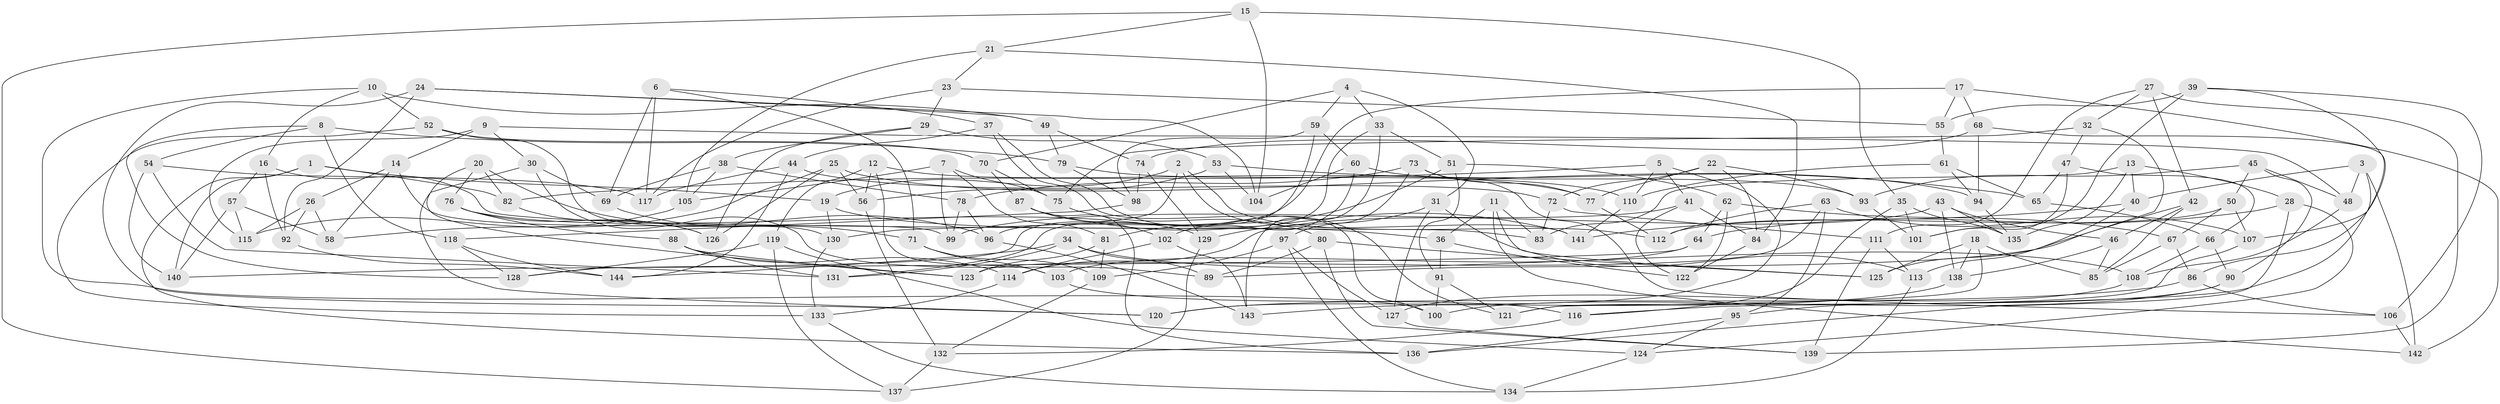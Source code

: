 // coarse degree distribution, {4: 0.3448275862068966, 6: 0.39080459770114945, 5: 0.21839080459770116, 3: 0.034482758620689655, 2: 0.011494252873563218}
// Generated by graph-tools (version 1.1) at 2025/38/03/04/25 23:38:17]
// undirected, 144 vertices, 288 edges
graph export_dot {
  node [color=gray90,style=filled];
  1;
  2;
  3;
  4;
  5;
  6;
  7;
  8;
  9;
  10;
  11;
  12;
  13;
  14;
  15;
  16;
  17;
  18;
  19;
  20;
  21;
  22;
  23;
  24;
  25;
  26;
  27;
  28;
  29;
  30;
  31;
  32;
  33;
  34;
  35;
  36;
  37;
  38;
  39;
  40;
  41;
  42;
  43;
  44;
  45;
  46;
  47;
  48;
  49;
  50;
  51;
  52;
  53;
  54;
  55;
  56;
  57;
  58;
  59;
  60;
  61;
  62;
  63;
  64;
  65;
  66;
  67;
  68;
  69;
  70;
  71;
  72;
  73;
  74;
  75;
  76;
  77;
  78;
  79;
  80;
  81;
  82;
  83;
  84;
  85;
  86;
  87;
  88;
  89;
  90;
  91;
  92;
  93;
  94;
  95;
  96;
  97;
  98;
  99;
  100;
  101;
  102;
  103;
  104;
  105;
  106;
  107;
  108;
  109;
  110;
  111;
  112;
  113;
  114;
  115;
  116;
  117;
  118;
  119;
  120;
  121;
  122;
  123;
  124;
  125;
  126;
  127;
  128;
  129;
  130;
  131;
  132;
  133;
  134;
  135;
  136;
  137;
  138;
  139;
  140;
  141;
  142;
  143;
  144;
  1 -- 82;
  1 -- 19;
  1 -- 136;
  1 -- 140;
  2 -- 141;
  2 -- 112;
  2 -- 130;
  2 -- 19;
  3 -- 116;
  3 -- 40;
  3 -- 48;
  3 -- 142;
  4 -- 33;
  4 -- 70;
  4 -- 31;
  4 -- 59;
  5 -- 110;
  5 -- 82;
  5 -- 41;
  5 -- 120;
  6 -- 117;
  6 -- 37;
  6 -- 71;
  6 -- 69;
  7 -- 75;
  7 -- 81;
  7 -- 105;
  7 -- 99;
  8 -- 128;
  8 -- 118;
  8 -- 54;
  8 -- 79;
  9 -- 30;
  9 -- 14;
  9 -- 48;
  9 -- 115;
  10 -- 16;
  10 -- 49;
  10 -- 100;
  10 -- 52;
  11 -- 83;
  11 -- 142;
  11 -- 125;
  11 -- 36;
  12 -- 77;
  12 -- 56;
  12 -- 103;
  12 -- 119;
  13 -- 28;
  13 -- 83;
  13 -- 40;
  13 -- 135;
  14 -- 99;
  14 -- 58;
  14 -- 26;
  15 -- 104;
  15 -- 21;
  15 -- 35;
  15 -- 137;
  16 -- 92;
  16 -- 57;
  16 -- 83;
  17 -- 142;
  17 -- 55;
  17 -- 96;
  17 -- 68;
  18 -- 121;
  18 -- 138;
  18 -- 85;
  18 -- 125;
  19 -- 36;
  19 -- 130;
  20 -- 76;
  20 -- 123;
  20 -- 96;
  20 -- 82;
  21 -- 84;
  21 -- 23;
  21 -- 105;
  22 -- 77;
  22 -- 84;
  22 -- 93;
  22 -- 72;
  23 -- 29;
  23 -- 117;
  23 -- 55;
  24 -- 104;
  24 -- 92;
  24 -- 120;
  24 -- 49;
  25 -- 58;
  25 -- 56;
  25 -- 126;
  25 -- 94;
  26 -- 58;
  26 -- 115;
  26 -- 92;
  27 -- 42;
  27 -- 32;
  27 -- 139;
  27 -- 111;
  28 -- 136;
  28 -- 124;
  28 -- 64;
  29 -- 38;
  29 -- 53;
  29 -- 126;
  30 -- 120;
  30 -- 69;
  30 -- 89;
  31 -- 127;
  31 -- 113;
  31 -- 129;
  32 -- 47;
  32 -- 125;
  32 -- 75;
  33 -- 51;
  33 -- 143;
  33 -- 131;
  34 -- 108;
  34 -- 144;
  34 -- 89;
  34 -- 131;
  35 -- 101;
  35 -- 116;
  35 -- 135;
  36 -- 122;
  36 -- 91;
  37 -- 44;
  37 -- 121;
  37 -- 100;
  38 -- 105;
  38 -- 78;
  38 -- 69;
  39 -- 107;
  39 -- 55;
  39 -- 101;
  39 -- 106;
  40 -- 113;
  40 -- 141;
  41 -- 122;
  41 -- 84;
  41 -- 99;
  42 -- 85;
  42 -- 46;
  42 -- 89;
  43 -- 114;
  43 -- 135;
  43 -- 138;
  43 -- 46;
  44 -- 144;
  44 -- 117;
  44 -- 72;
  45 -- 48;
  45 -- 50;
  45 -- 90;
  45 -- 93;
  46 -- 138;
  46 -- 85;
  47 -- 101;
  47 -- 66;
  47 -- 65;
  48 -- 108;
  49 -- 79;
  49 -- 74;
  50 -- 107;
  50 -- 67;
  50 -- 112;
  51 -- 62;
  51 -- 91;
  51 -- 81;
  52 -- 130;
  52 -- 133;
  52 -- 70;
  53 -- 104;
  53 -- 56;
  53 -- 65;
  54 -- 117;
  54 -- 140;
  54 -- 131;
  55 -- 61;
  56 -- 132;
  57 -- 115;
  57 -- 58;
  57 -- 140;
  59 -- 60;
  59 -- 128;
  59 -- 98;
  60 -- 102;
  60 -- 104;
  60 -- 93;
  61 -- 94;
  61 -- 65;
  61 -- 110;
  62 -- 67;
  62 -- 64;
  62 -- 122;
  63 -- 123;
  63 -- 112;
  63 -- 107;
  63 -- 95;
  64 -- 103;
  64 -- 140;
  65 -- 66;
  66 -- 108;
  66 -- 90;
  67 -- 85;
  67 -- 86;
  68 -- 74;
  68 -- 94;
  68 -- 86;
  69 -- 71;
  70 -- 75;
  70 -- 87;
  71 -- 109;
  71 -- 103;
  72 -- 83;
  72 -- 111;
  73 -- 78;
  73 -- 77;
  73 -- 97;
  73 -- 106;
  74 -- 98;
  74 -- 129;
  75 -- 80;
  76 -- 129;
  76 -- 126;
  76 -- 88;
  77 -- 112;
  78 -- 96;
  78 -- 99;
  79 -- 110;
  79 -- 98;
  80 -- 89;
  80 -- 139;
  80 -- 125;
  81 -- 109;
  81 -- 123;
  82 -- 126;
  84 -- 122;
  86 -- 106;
  86 -- 120;
  87 -- 102;
  87 -- 141;
  87 -- 136;
  88 -- 114;
  88 -- 123;
  88 -- 131;
  90 -- 100;
  90 -- 95;
  91 -- 121;
  91 -- 100;
  92 -- 144;
  93 -- 101;
  94 -- 135;
  95 -- 124;
  95 -- 136;
  96 -- 143;
  97 -- 127;
  97 -- 134;
  97 -- 109;
  98 -- 118;
  102 -- 114;
  102 -- 143;
  103 -- 116;
  105 -- 115;
  106 -- 142;
  107 -- 121;
  108 -- 127;
  109 -- 132;
  110 -- 141;
  111 -- 139;
  111 -- 113;
  113 -- 134;
  114 -- 133;
  116 -- 132;
  118 -- 144;
  118 -- 128;
  119 -- 137;
  119 -- 128;
  119 -- 124;
  124 -- 134;
  127 -- 139;
  129 -- 137;
  130 -- 133;
  132 -- 137;
  133 -- 134;
  138 -- 143;
}

